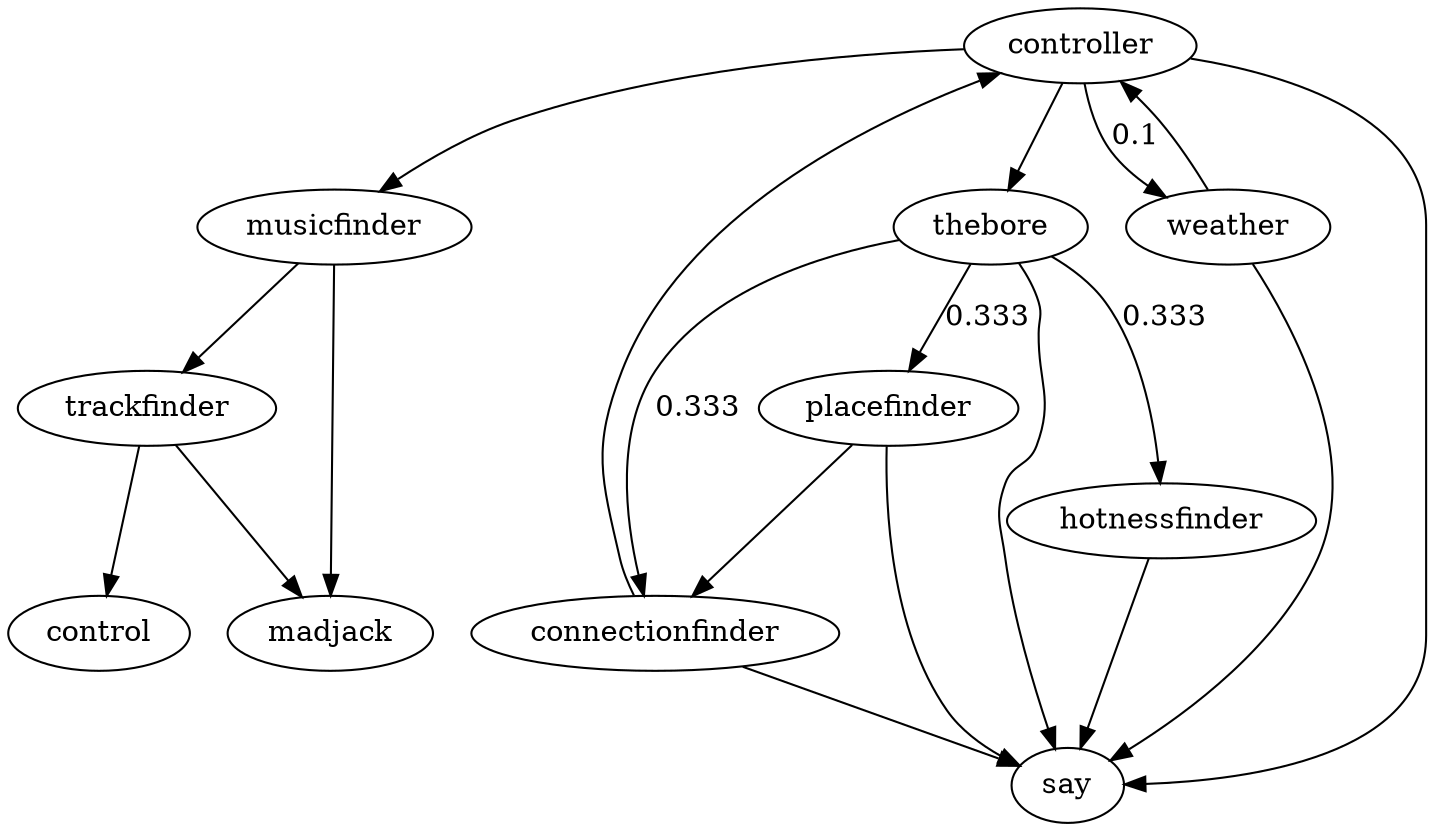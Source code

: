 digraph G {
  controller -> musicfinder;
  controller -> thebore;
  controller -> weather [label=0.1];

  weather->controller;

  thebore -> hotnessfinder [label=0.333];
  thebore -> placefinder [label=0.333];
  thebore -> connectionfinder [label=0.333];

  placefinder -> connectionfinder;

  connectionfinder -> controller;

  controller -> say;
  thebore -> say;
  placefinder -> say;
  hotnessfinder -> say;
  weather -> say;
  connectionfinder -> say;

  trackfinder -> control;

  musicfinder -> trackfinder;
  trackfinder -> madjack;
  musicfinder -> madjack;
}